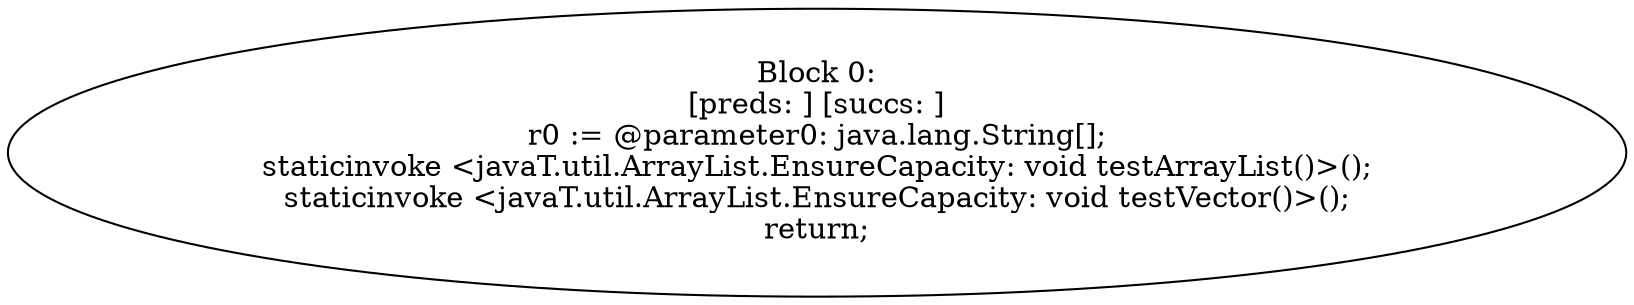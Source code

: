digraph "unitGraph" {
    "Block 0:
[preds: ] [succs: ]
r0 := @parameter0: java.lang.String[];
staticinvoke <javaT.util.ArrayList.EnsureCapacity: void testArrayList()>();
staticinvoke <javaT.util.ArrayList.EnsureCapacity: void testVector()>();
return;
"
}
